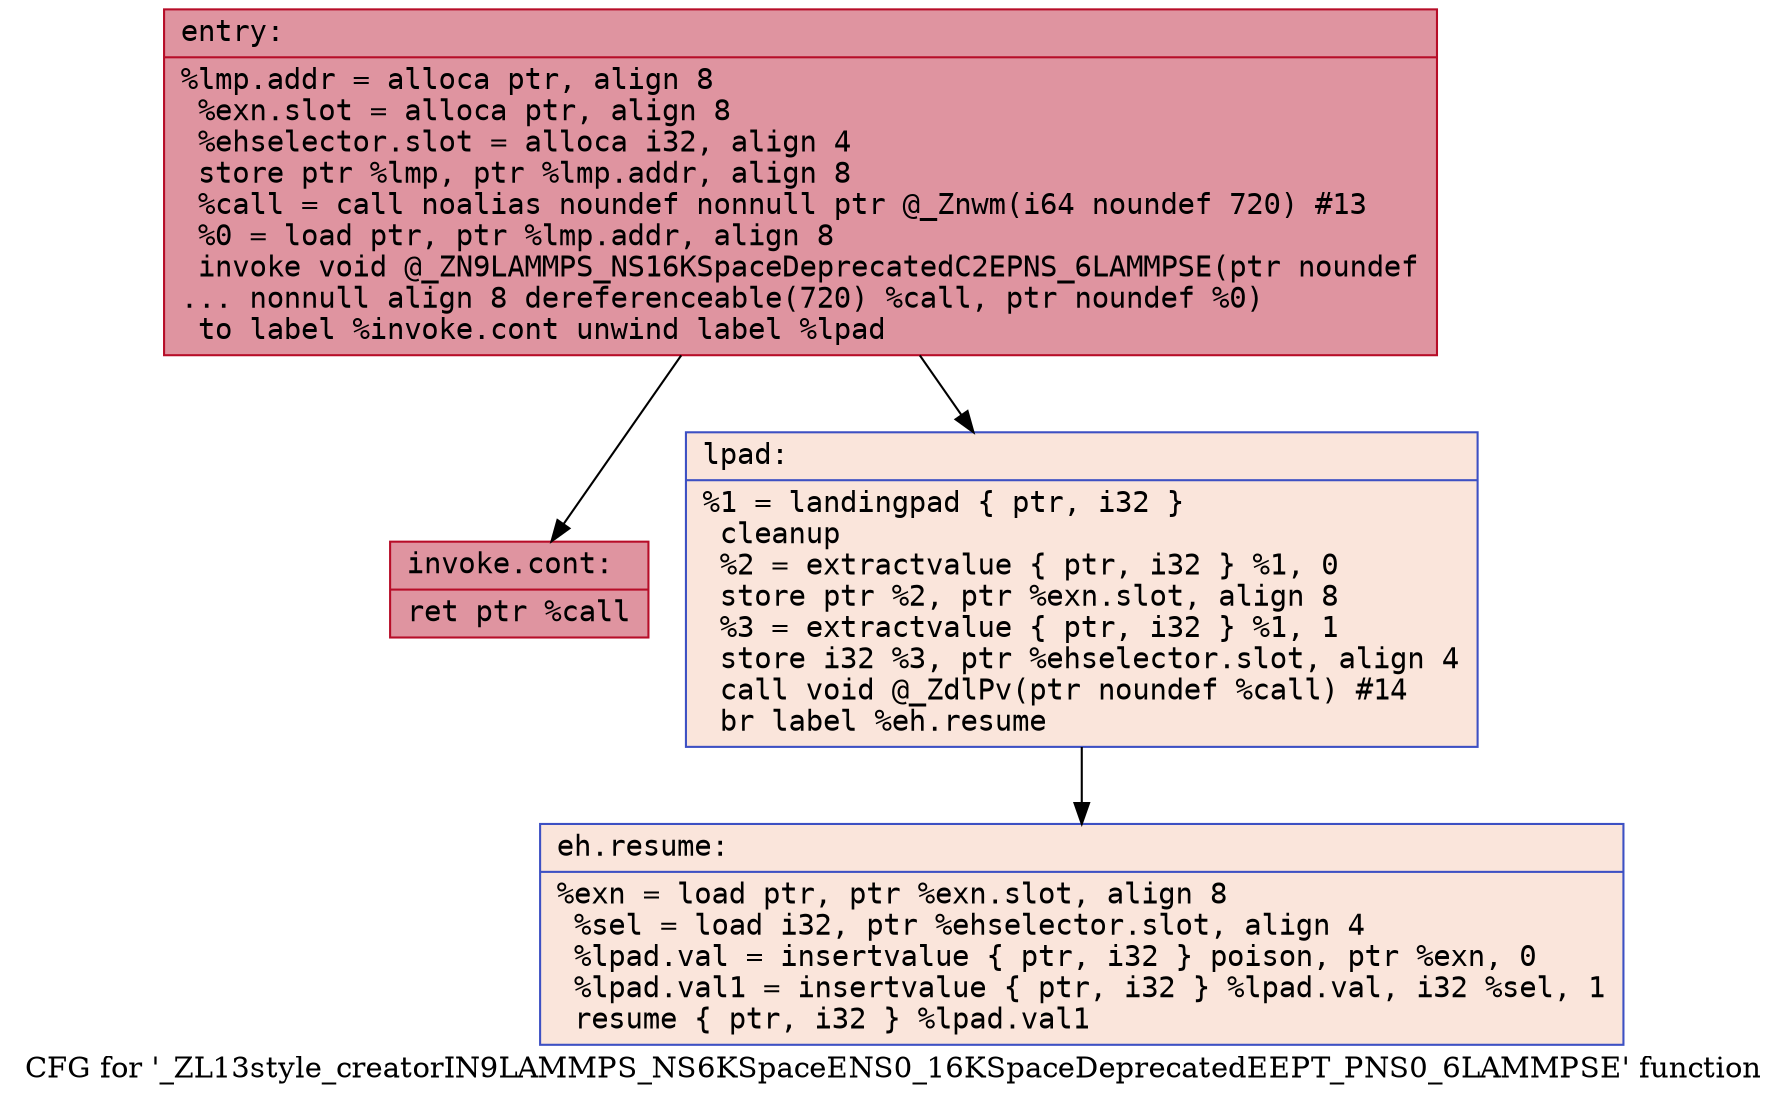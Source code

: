digraph "CFG for '_ZL13style_creatorIN9LAMMPS_NS6KSpaceENS0_16KSpaceDeprecatedEEPT_PNS0_6LAMMPSE' function" {
	label="CFG for '_ZL13style_creatorIN9LAMMPS_NS6KSpaceENS0_16KSpaceDeprecatedEEPT_PNS0_6LAMMPSE' function";

	Node0x563a5e0254e0 [shape=record,color="#b70d28ff", style=filled, fillcolor="#b70d2870" fontname="Courier",label="{entry:\l|  %lmp.addr = alloca ptr, align 8\l  %exn.slot = alloca ptr, align 8\l  %ehselector.slot = alloca i32, align 4\l  store ptr %lmp, ptr %lmp.addr, align 8\l  %call = call noalias noundef nonnull ptr @_Znwm(i64 noundef 720) #13\l  %0 = load ptr, ptr %lmp.addr, align 8\l  invoke void @_ZN9LAMMPS_NS16KSpaceDeprecatedC2EPNS_6LAMMPSE(ptr noundef\l... nonnull align 8 dereferenceable(720) %call, ptr noundef %0)\l          to label %invoke.cont unwind label %lpad\l}"];
	Node0x563a5e0254e0 -> Node0x563a5e025920[tooltip="entry -> invoke.cont\nProbability 100.00%" ];
	Node0x563a5e0254e0 -> Node0x563a5e0259a0[tooltip="entry -> lpad\nProbability 0.00%" ];
	Node0x563a5e025920 [shape=record,color="#b70d28ff", style=filled, fillcolor="#b70d2870" fontname="Courier",label="{invoke.cont:\l|  ret ptr %call\l}"];
	Node0x563a5e0259a0 [shape=record,color="#3d50c3ff", style=filled, fillcolor="#f4c5ad70" fontname="Courier",label="{lpad:\l|  %1 = landingpad \{ ptr, i32 \}\l          cleanup\l  %2 = extractvalue \{ ptr, i32 \} %1, 0\l  store ptr %2, ptr %exn.slot, align 8\l  %3 = extractvalue \{ ptr, i32 \} %1, 1\l  store i32 %3, ptr %ehselector.slot, align 4\l  call void @_ZdlPv(ptr noundef %call) #14\l  br label %eh.resume\l}"];
	Node0x563a5e0259a0 -> Node0x563a5e026040[tooltip="lpad -> eh.resume\nProbability 100.00%" ];
	Node0x563a5e026040 [shape=record,color="#3d50c3ff", style=filled, fillcolor="#f4c5ad70" fontname="Courier",label="{eh.resume:\l|  %exn = load ptr, ptr %exn.slot, align 8\l  %sel = load i32, ptr %ehselector.slot, align 4\l  %lpad.val = insertvalue \{ ptr, i32 \} poison, ptr %exn, 0\l  %lpad.val1 = insertvalue \{ ptr, i32 \} %lpad.val, i32 %sel, 1\l  resume \{ ptr, i32 \} %lpad.val1\l}"];
}
